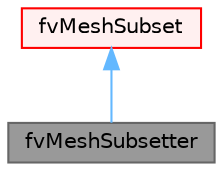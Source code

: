 digraph "fvMeshSubsetter"
{
 // LATEX_PDF_SIZE
  bgcolor="transparent";
  edge [fontname=Helvetica,fontsize=10,labelfontname=Helvetica,labelfontsize=10];
  node [fontname=Helvetica,fontsize=10,shape=box,height=0.2,width=0.4];
  Node1 [id="Node000001",label="fvMeshSubsetter",height=0.2,width=0.4,color="gray40", fillcolor="grey60", style="filled", fontcolor="black",tooltip="Extends Foam::fvMeshSubset with two-step subsetting (uses polyTopoChange modification)."];
  Node2 -> Node1 [id="edge1_Node000001_Node000002",dir="back",color="steelblue1",style="solid",tooltip=" "];
  Node2 [id="Node000002",label="fvMeshSubset",height=0.2,width=0.4,color="red", fillcolor="#FFF0F0", style="filled",URL="$classFoam_1_1fvMeshSubset.html",tooltip="Holds a reference to the original mesh (the baseMesh) and optionally to a subset of that mesh (the su..."];
}
